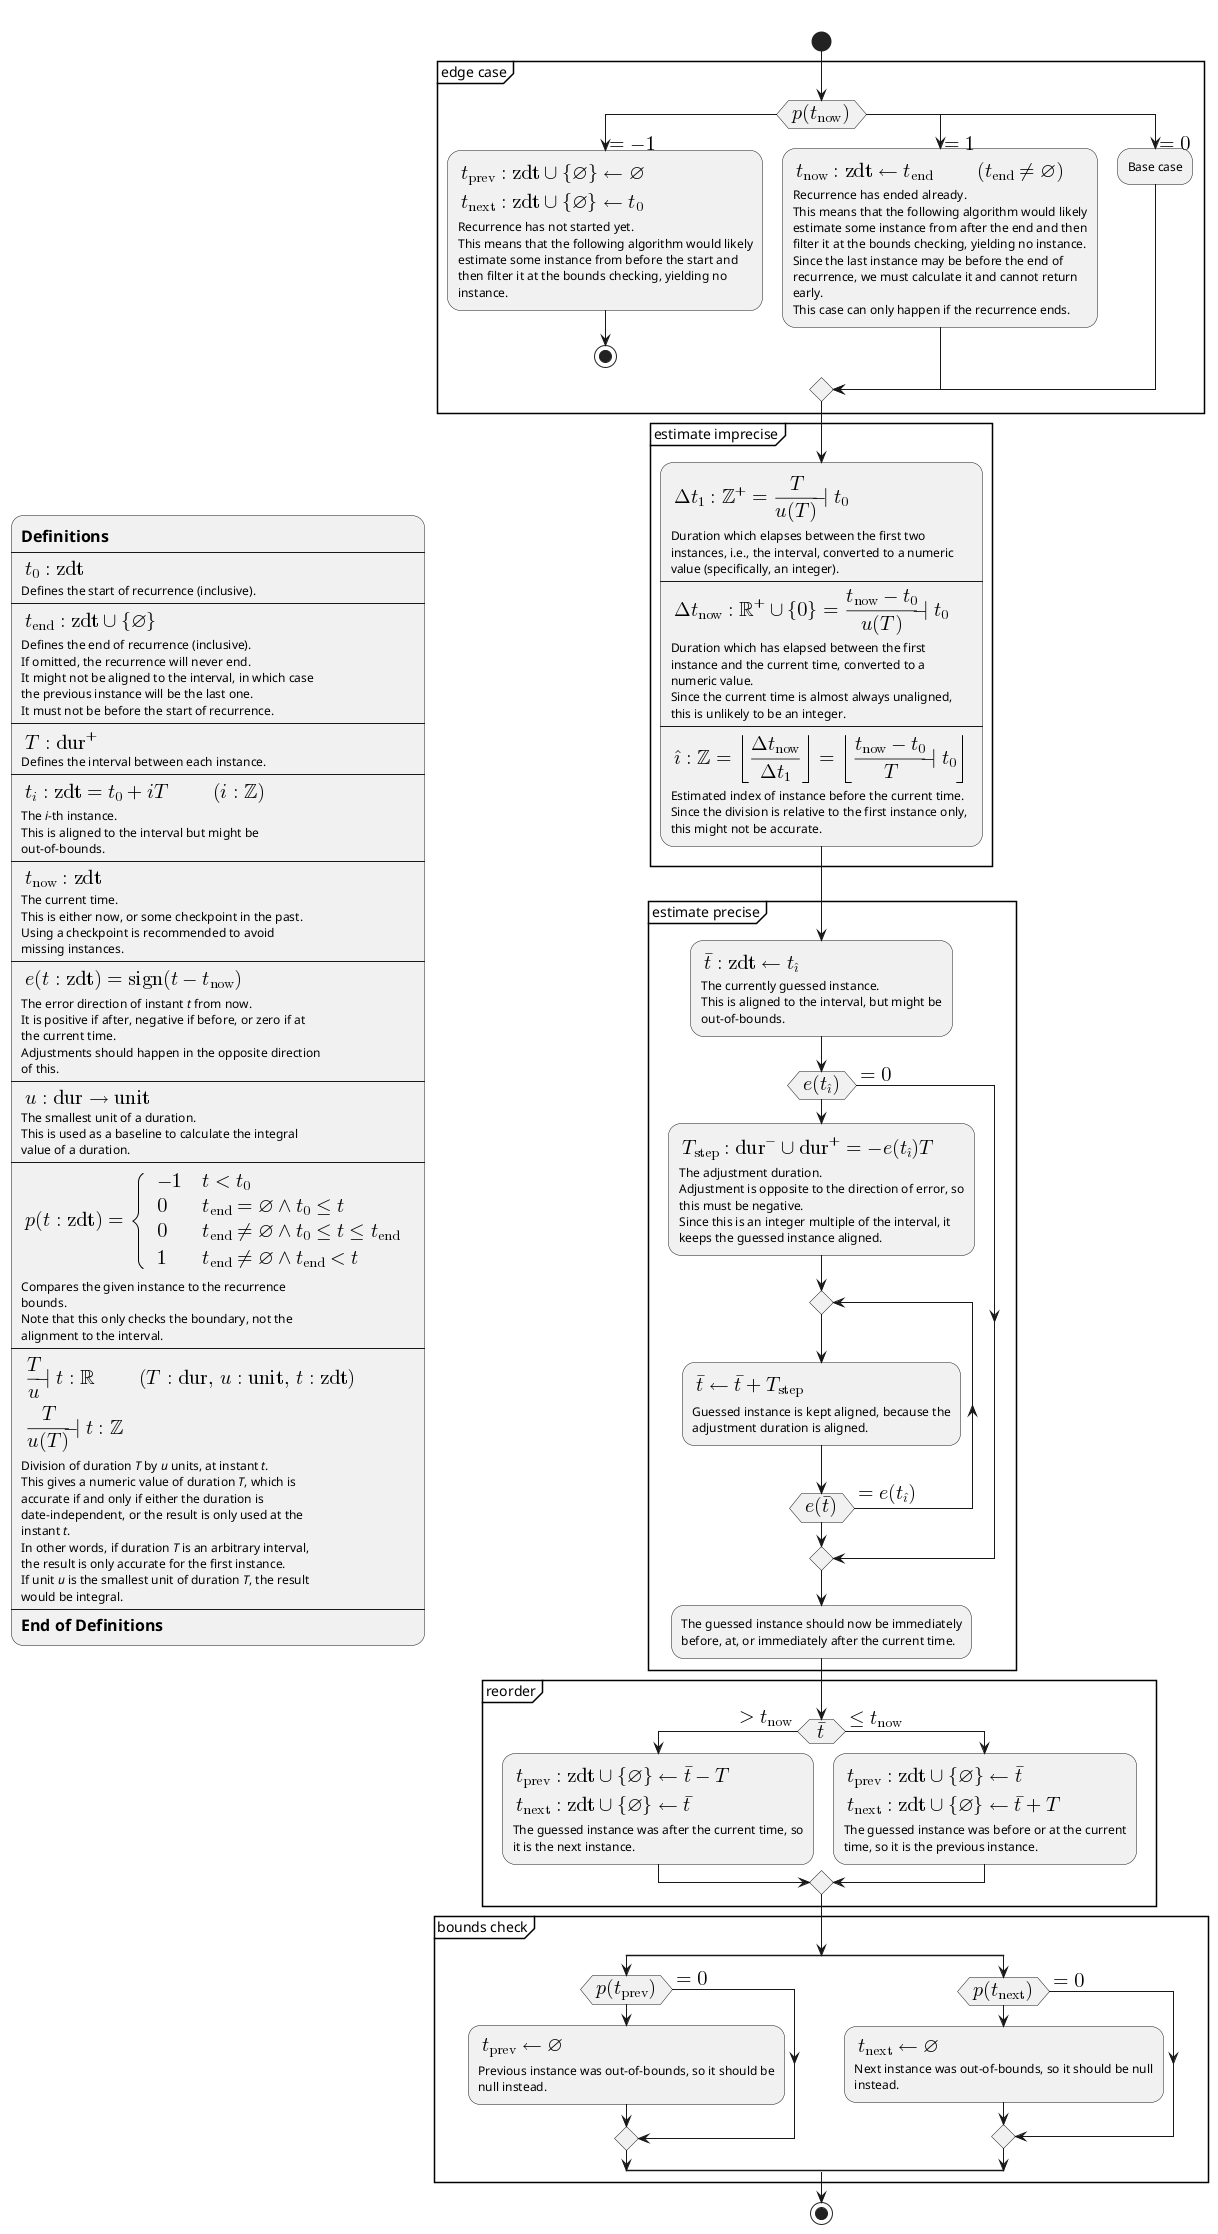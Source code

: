 @startuml getRecurringInstance
<style>
element {
  MaximumWidth 300
}
</style>

split
-[hidden]->

:= Definitions
----
<latex>t_0\colon \mathrm{zdt}</latex>
Defines the start of recurrence (inclusive).
----
<latex>t_{\mathrm{end}}\colon \mathrm{zdt}\cup \{\varnothing\}</latex>
Defines the end of recurrence (inclusive).
If omitted, the recurrence will never end.
It might not be aligned to the interval, in which case the previous instance will be the last one.
It must not be before the start of recurrence.
----
<latex>T\colon \mathrm{dur}^+</latex>
Defines the interval between each instance.
----
<latex>t_{i}\colon \mathrm{zdt} = t_0 + iT \pod{i\colon \mathbb{Z}}</latex>
The <i>i</i>-th instance.
This is aligned to the interval but might be out-of-bounds.
----
<latex>t_{\mathrm{now}}\colon \mathrm{zdt}</latex>
The current time.
This is either now, or some checkpoint in the past.
Using a checkpoint is recommended to avoid missing instances.
----
<latex>e(t\colon \mathrm{zdt}) = \operatorname{sign}(t - t_{\mathrm{now}})</latex>
The error direction of instant <i>t</i> from now.
It is positive if after, negative if before, or zero if at the current time.
Adjustments should happen in the opposite direction of this.
----
<latex>u\colon \mathrm{dur} \to \mathrm{unit}</latex>
The smallest unit of a duration.
This is used as a baseline to calculate the integral value of a duration.
----
<latex>p(t\colon \mathrm{zdt}) = \begin{cases}-1 \quad& t < t_0\\0 \quad& t_{\mathrm{end}} = \varnothing \land t_0 \le t\\0 \quad& t_{\mathrm{end}} \ne \varnothing \land t_0 \le t \le t_{\mathrm{end}}\\1 \quad& t_{\mathrm{end}} \ne \varnothing \land t_{\mathrm{end}} < t\end{cases}</latex>
Compares the given instance to the recurrence bounds.
Note that this only checks the boundary, not the alignment to the interval.
----
<latex>\frac{T}{u} \kern{-11mu}-\kern{-8mu}|\;t\colon \mathbb{R}\pod{T \colon \mathrm{dur},\, u \colon \mathrm{unit},\, t \colon \mathrm{zdt}}\\\frac{T}{u(T)} \kern{-11mu}-\kern{-8mu}|\;t\colon \mathbb{Z}</latex>
Division of duration <i>T</i> by <i>u</i> units, at instant <i>t</i>.
This gives a numeric value of duration <i>T</i>, which is accurate if and only if either the duration is date-independent, or the result is only used at the instant <i>t</i>.
In other words, if duration <i>T</i> is an arbitrary interval, the result is only accurate for the first instance.
If unit <i>u</i> is the smallest unit of duration <i>T</i>, the result would be integral.
----
= End of Definitions;
detach

split again
-[hidden]->
start

group edge case
	switch (<latex>p(t_{\mathrm{now}})</latex>)
	case (<latex>= -1</latex>)
		:<latex>t_{\mathrm{prev}}\colon \mathrm{zdt}\cup \{\varnothing\} \mathrel\leftarrow \varnothing\\t_{\mathrm{next}}\colon \mathrm{zdt}\cup \{\varnothing\} \mathrel\leftarrow t_0</latex>
		Recurrence has not started yet.
		This means that the following algorithm would likely estimate some instance from before the start and then filter it at the bounds checking, yielding no instance.;
		stop
	case (<latex>= 1</latex>)
		:<latex>t_{\mathrm{now}}\colon \mathrm{zdt} \mathrel\leftarrow t_{\mathrm{end}} \pod{t_{\mathrm{end}} \ne \varnothing}</latex>
		Recurrence has ended already.
		This means that the following algorithm would likely estimate some instance from after the end and then filter it at the bounds checking, yielding no instance.
		Since the last instance may be before the end of recurrence, we must calculate it and cannot return early.
		This case can only happen if the recurrence ends.;
	case (<latex>= 0</latex>)
		:Base case;
	endswitch
end group

group estimate imprecise
	:<latex>\Delta t_1\colon \mathbb{Z}^+ = \frac{T}{u(T)} \kern{-11mu}-\kern{-8mu}|\;t_0</latex>
	Duration which elapses between the first two instances, i.e., the interval, converted to a numeric value (specifically, an integer).
	----
	<latex>\Delta t_{\mathrm{now}}\colon \mathbb{R}^+ \cup \{0\} = \frac{t_{\mathrm{now}} - t_0}{u(T)} \kern{-11mu}-\kern{-8mu}|\;t_0</latex>
	Duration which has elapsed between the first instance and the current time, converted to a numeric value.
	Since the current time is almost always unaligned, this is unlikely to be an integer.
	----
	<latex>\hat \imath\colon \mathbb{Z} = \left\lfloor \frac{\Delta t_{\mathrm{now}}}{\Delta t_1} \right\rfloor = \left\lfloor \frac{t_{\mathrm{now}} - t_0}{T} \kern{-11mu}-\kern{-8mu}|\;t_0 \right\rfloor</latex>
	Estimated index of instance before the current time.
	Since the division is relative to the first instance only, this might not be accurate.;
end group

group estimate precise
	:<latex>\bar t\colon \mathrm{zdt} \mathrel\leftarrow t_{\hat \imath}</latex>
	The currently guessed instance.
	This is aligned to the interval, but might be out-of-bounds.;
	if (<latex>e(t_{\hat \imath})</latex>) then
		:<latex>T_{\mathrm{step}}\colon \mathrm{dur}^- \cup \mathrm{dur}^+ = -e(t_{\hat \imath})T</latex>
		The adjustment duration.
		Adjustment is opposite to the direction of error, so this must be negative.
		Since this is an integer multiple of the interval, it keeps the guessed instance aligned.;
		repeat
			:<latex>\bar t \mathrel\leftarrow \bar t + T_{\mathrm{step}}</latex>
			Guessed instance is kept aligned, because the adjustment duration is aligned.;
		repeat while (<latex>e(\bar t)</latex>) is (<latex>= e(t_{\hat \imath})</latex>)
	else (<latex>= 0</latex>)
	endif
	:The guessed instance should now be immediately before, at, or immediately after the current time.;
end group

group reorder
	if (<latex>\bar t</latex>) is (<latex>\gt t_{\mathrm{now}}</latex>) then
		:<latex>t_{\mathrm{prev}}\colon \mathrm{zdt}\cup \{\varnothing\} \mathrel\leftarrow \bar t - T\\t_{\mathrm{next}}\colon \mathrm{zdt}\cup \{\varnothing\} \mathrel\leftarrow \bar t</latex>
		The guessed instance was after the current time, so it is the next instance.;
	else (<latex>\le t_{\mathrm{now}}</latex>)
		:<latex>t_{\mathrm{prev}}\colon \mathrm{zdt}\cup \{\varnothing\} \mathrel\leftarrow \bar t\\t_{\mathrm{next}}\colon \mathrm{zdt}\cup \{\varnothing\} \mathrel\leftarrow \bar t + T</latex>
		The guessed instance was before or at the current time, so it is the previous instance.;
	endif
end group

group bounds check
	split
		if (<latex>p(t_{\mathrm{prev}})</latex>) then
			:<latex>t_{\mathrm{prev}} \mathrel\leftarrow \varnothing</latex>
			Previous instance was out-of-bounds, so it should be null instead.;
		else (<latex>= 0</latex>)
		endif
	split again
		if (<latex>p(t_{\mathrm{next}})</latex>) then
			:<latex>t_{\mathrm{next}} \mathrel\leftarrow \varnothing</latex>
			Next instance was out-of-bounds, so it should be null instead.;
		else (<latex>= 0</latex>)
		endif
	end split
end group

stop
end split

@enduml
